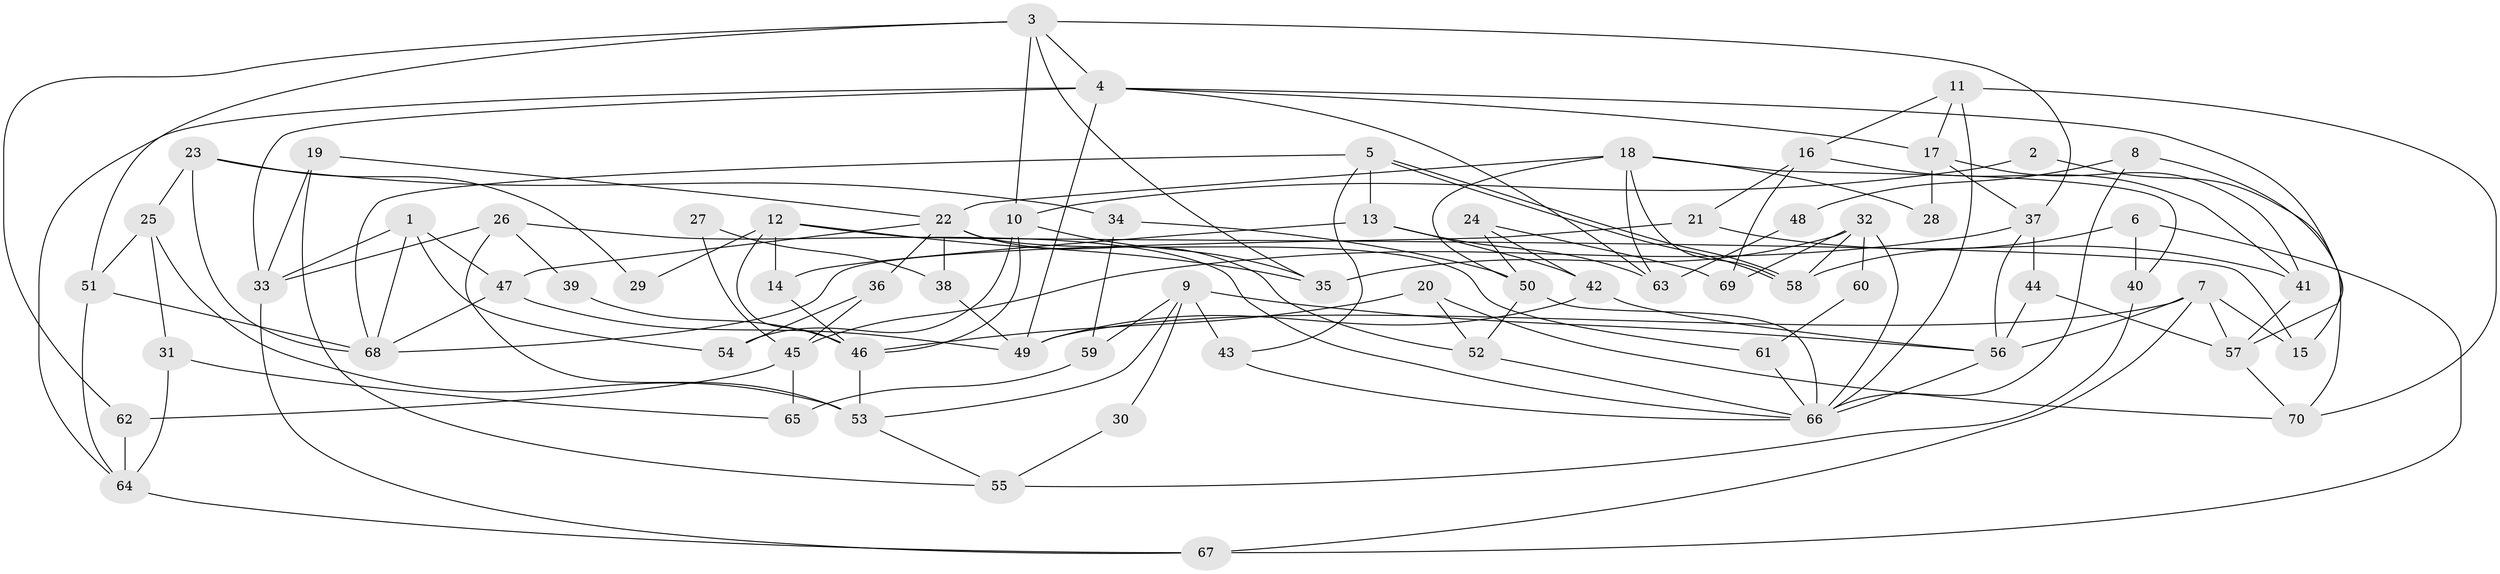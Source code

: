 // coarse degree distribution, {4: 0.25, 2: 0.07142857142857142, 17: 0.03571428571428571, 10: 0.03571428571428571, 3: 0.21428571428571427, 7: 0.07142857142857142, 8: 0.07142857142857142, 12: 0.03571428571428571, 5: 0.10714285714285714, 9: 0.07142857142857142, 6: 0.03571428571428571}
// Generated by graph-tools (version 1.1) at 2025/18/03/04/25 18:18:58]
// undirected, 70 vertices, 140 edges
graph export_dot {
graph [start="1"]
  node [color=gray90,style=filled];
  1;
  2;
  3;
  4;
  5;
  6;
  7;
  8;
  9;
  10;
  11;
  12;
  13;
  14;
  15;
  16;
  17;
  18;
  19;
  20;
  21;
  22;
  23;
  24;
  25;
  26;
  27;
  28;
  29;
  30;
  31;
  32;
  33;
  34;
  35;
  36;
  37;
  38;
  39;
  40;
  41;
  42;
  43;
  44;
  45;
  46;
  47;
  48;
  49;
  50;
  51;
  52;
  53;
  54;
  55;
  56;
  57;
  58;
  59;
  60;
  61;
  62;
  63;
  64;
  65;
  66;
  67;
  68;
  69;
  70;
  1 -- 33;
  1 -- 47;
  1 -- 54;
  1 -- 68;
  2 -- 70;
  2 -- 10;
  3 -- 37;
  3 -- 51;
  3 -- 4;
  3 -- 10;
  3 -- 35;
  3 -- 62;
  4 -- 49;
  4 -- 17;
  4 -- 33;
  4 -- 57;
  4 -- 63;
  4 -- 64;
  5 -- 68;
  5 -- 58;
  5 -- 58;
  5 -- 13;
  5 -- 43;
  6 -- 58;
  6 -- 67;
  6 -- 40;
  7 -- 57;
  7 -- 56;
  7 -- 15;
  7 -- 49;
  7 -- 67;
  8 -- 66;
  8 -- 15;
  8 -- 48;
  9 -- 43;
  9 -- 56;
  9 -- 30;
  9 -- 53;
  9 -- 59;
  10 -- 35;
  10 -- 46;
  10 -- 54;
  11 -- 66;
  11 -- 17;
  11 -- 16;
  11 -- 70;
  12 -- 14;
  12 -- 35;
  12 -- 15;
  12 -- 29;
  12 -- 46;
  13 -- 63;
  13 -- 14;
  13 -- 42;
  14 -- 46;
  16 -- 41;
  16 -- 21;
  16 -- 69;
  17 -- 37;
  17 -- 28;
  17 -- 41;
  18 -- 50;
  18 -- 22;
  18 -- 28;
  18 -- 40;
  18 -- 58;
  18 -- 63;
  19 -- 33;
  19 -- 55;
  19 -- 22;
  20 -- 46;
  20 -- 52;
  20 -- 70;
  21 -- 41;
  21 -- 68;
  22 -- 47;
  22 -- 36;
  22 -- 38;
  22 -- 52;
  22 -- 61;
  23 -- 68;
  23 -- 25;
  23 -- 29;
  23 -- 34;
  24 -- 69;
  24 -- 42;
  24 -- 50;
  25 -- 53;
  25 -- 51;
  25 -- 31;
  26 -- 66;
  26 -- 53;
  26 -- 33;
  26 -- 39;
  27 -- 38;
  27 -- 45;
  30 -- 55;
  31 -- 64;
  31 -- 65;
  32 -- 58;
  32 -- 66;
  32 -- 35;
  32 -- 60;
  32 -- 69;
  33 -- 67;
  34 -- 59;
  34 -- 50;
  36 -- 54;
  36 -- 45;
  37 -- 45;
  37 -- 44;
  37 -- 56;
  38 -- 49;
  39 -- 46;
  40 -- 55;
  41 -- 57;
  42 -- 56;
  42 -- 49;
  43 -- 66;
  44 -- 56;
  44 -- 57;
  45 -- 62;
  45 -- 65;
  46 -- 53;
  47 -- 49;
  47 -- 68;
  48 -- 63;
  50 -- 52;
  50 -- 66;
  51 -- 68;
  51 -- 64;
  52 -- 66;
  53 -- 55;
  56 -- 66;
  57 -- 70;
  59 -- 65;
  60 -- 61;
  61 -- 66;
  62 -- 64;
  64 -- 67;
}
